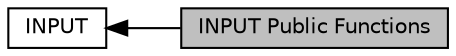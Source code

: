 digraph "INPUT Public Functions"
{
  edge [fontname="Helvetica",fontsize="10",labelfontname="Helvetica",labelfontsize="10"];
  node [fontname="Helvetica",fontsize="10",shape=box];
  rankdir=LR;
  Node1 [label="INPUT Public Functions",height=0.2,width=0.4,color="black", fillcolor="grey75", style="filled", fontcolor="black",tooltip=" "];
  Node2 [label="INPUT",height=0.2,width=0.4,color="black", fillcolor="white", style="filled",URL="$d9/d3b/group__INPUT.html",tooltip="This package provides the core capabilities for input."];
  Node2->Node1 [shape=plaintext, dir="back", style="solid"];
}
